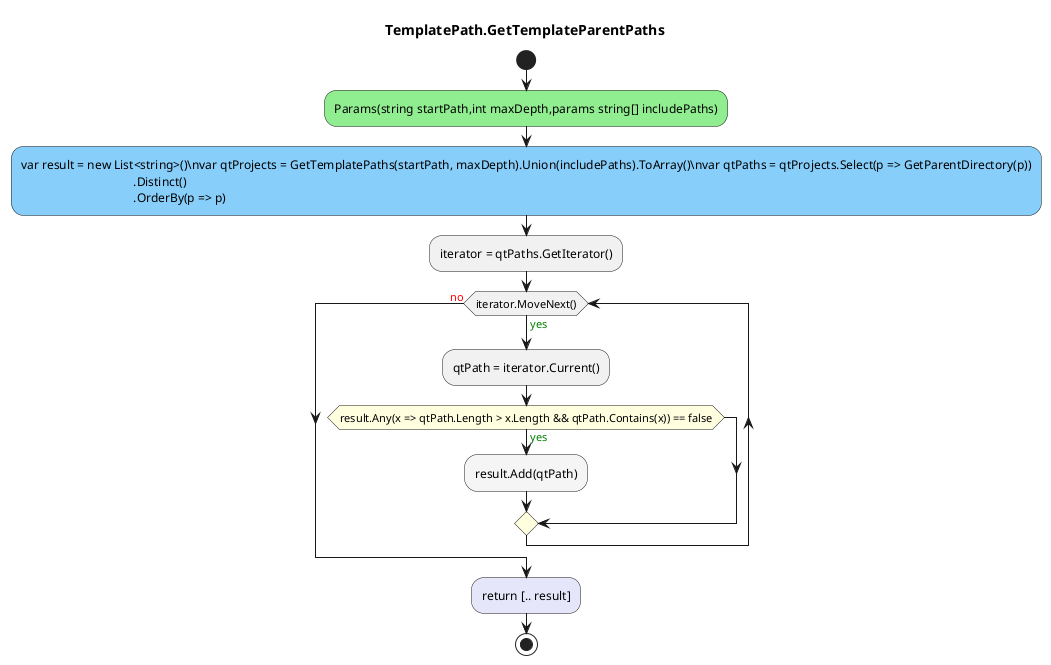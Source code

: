 @startuml TemplatePath.GetTemplateParentPaths
title TemplatePath.GetTemplateParentPaths
start
#LightGreen:Params(string startPath,int maxDepth,params string[] includePaths);
#LightSkyBlue:var result = new List<string>()\nvar qtProjects = GetTemplatePaths(startPath, maxDepth).Union(includePaths).ToArray()\nvar qtPaths = qtProjects.Select(p => GetParentDirectory(p))
                                    .Distinct()
                                    .OrderBy(p => p);
:iterator = qtPaths.GetIterator();
while (iterator.MoveNext()) is (<color:green>yes)
:qtPath = iterator.Current();
            #LightYellow:if (result.Any(x => qtPath.Length > x.Length && qtPath.Contains(x)) == false) then (<color:green>yes)
                    #WhiteSmoke:result.Add(qtPath);
            endif
endwhile (<color:red>no)
#Lavender:return [.. result];
stop
@enduml
